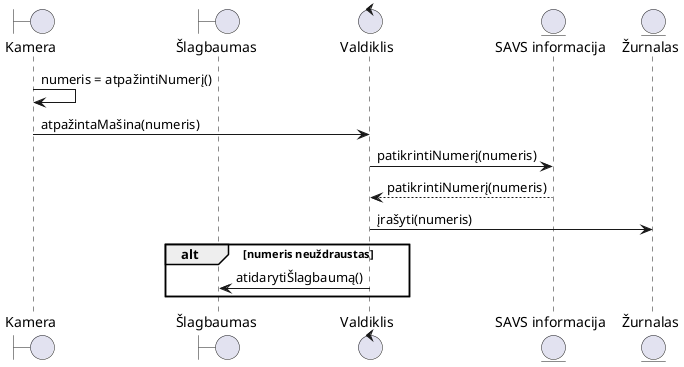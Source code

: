 @startuml

boundary Kamera
boundary Šlagbaumas
control Valdiklis
entity "SAVS informacija" as SAVSInformacija
entity Žurnalas

Kamera -> Kamera: numeris = atpažintiNumerį()
Kamera -> Valdiklis: atpažintaMašina(numeris)
Valdiklis -> SAVSInformacija: patikrintiNumerį(numeris)
Valdiklis <-- SAVSInformacija: patikrintiNumerį(numeris)
Valdiklis -> Žurnalas: įrašyti(numeris)
alt numeris neuždraustas
Valdiklis -> Šlagbaumas: atidarytiŠlagbaumą()
end

@enduml
